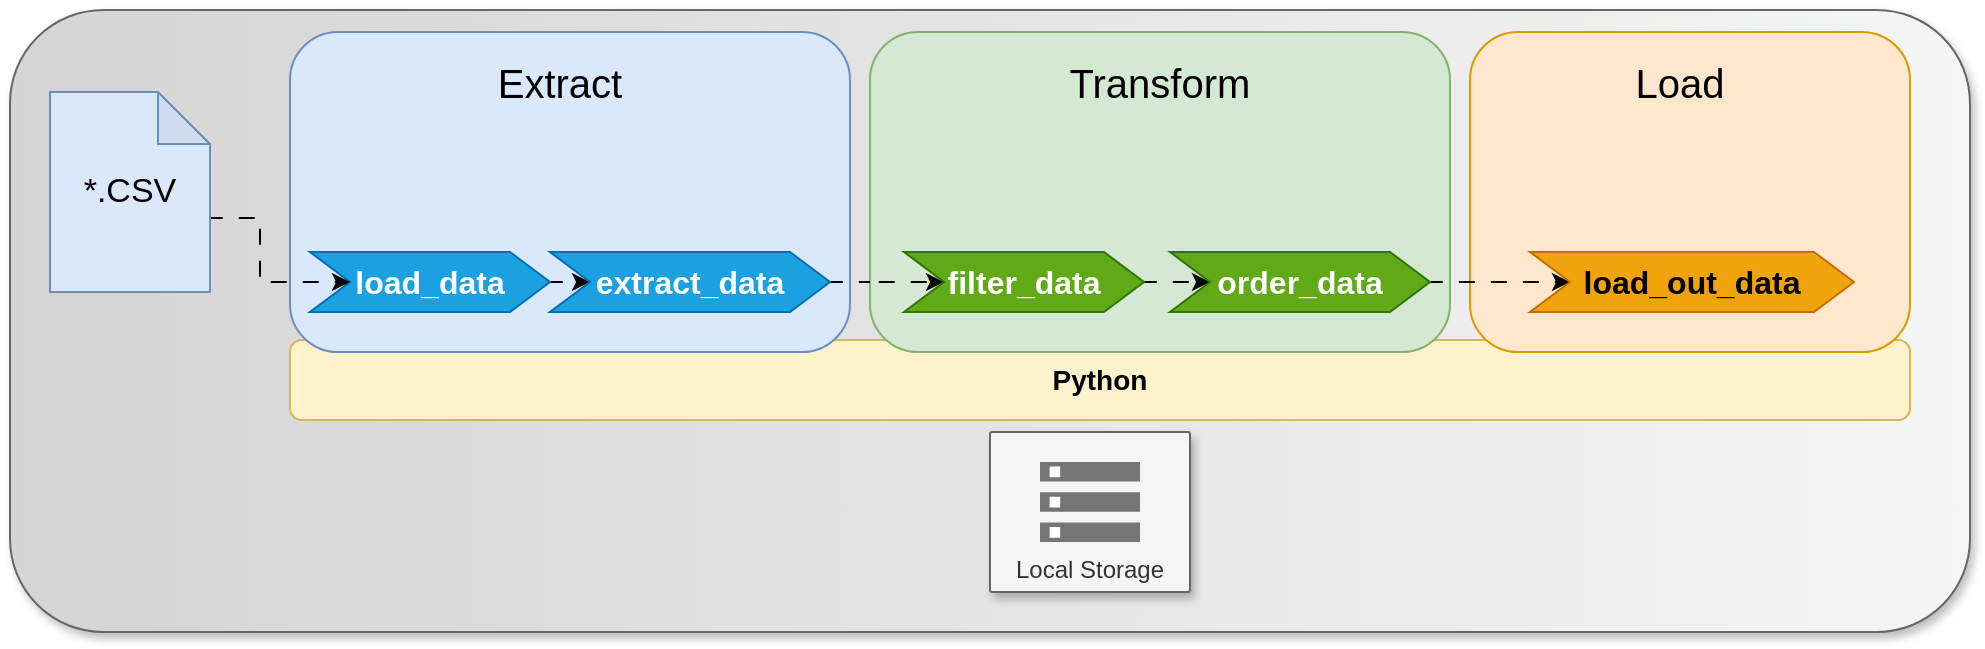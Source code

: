 <mxfile version="21.2.1">
  <diagram name="Страница 1" id="jCknfAy2eIx-rB4JYGrV">
    <mxGraphModel dx="1194" dy="752" grid="1" gridSize="10" guides="1" tooltips="1" connect="1" arrows="1" fold="1" page="1" pageScale="1" pageWidth="827" pageHeight="1169" math="0" shadow="0">
      <root>
        <mxCell id="0" />
        <object label="Storage" id="fnM_mYiMqZ8jmOyI0Xx2-20">
          <mxCell parent="0" />
        </object>
        <mxCell id="fnM_mYiMqZ8jmOyI0Xx2-21" value="" style="rounded=1;whiteSpace=wrap;html=1;fillColor=#f5f5f5;strokeColor=#666666;fontColor=#333333;gradientColor=#D4D4D4;gradientDirection=west;shadow=1;glass=0;" vertex="1" parent="fnM_mYiMqZ8jmOyI0Xx2-20">
          <mxGeometry x="80" y="69" width="980" height="311" as="geometry" />
        </mxCell>
        <mxCell id="fnM_mYiMqZ8jmOyI0Xx2-25" value="Local Storage" style="strokeColor=#666666;shadow=1;strokeWidth=1;rounded=1;absoluteArcSize=1;arcSize=2;labelPosition=center;verticalLabelPosition=middle;align=center;verticalAlign=bottom;spacingLeft=0;fontColor=#333333;fontSize=12;whiteSpace=wrap;spacingBottom=2;html=1;fillColor=#f5f5f5;" vertex="1" parent="fnM_mYiMqZ8jmOyI0Xx2-20">
          <mxGeometry x="570" y="280" width="100" height="80" as="geometry" />
        </mxCell>
        <mxCell id="fnM_mYiMqZ8jmOyI0Xx2-26" value="" style="sketch=0;dashed=0;connectable=0;html=1;fillColor=#757575;strokeColor=none;shape=mxgraph.gcp2.storage;part=1;" vertex="1" parent="fnM_mYiMqZ8jmOyI0Xx2-25">
          <mxGeometry x="0.5" width="50" height="40" relative="1" as="geometry">
            <mxPoint x="-25" y="15" as="offset" />
          </mxGeometry>
        </mxCell>
        <object label="Tools" id="1">
          <mxCell parent="0" />
        </object>
        <mxCell id="aMgATv3_q4s31sS9nj5F-20" value="Python" style="rounded=1;whiteSpace=wrap;html=1;fillColor=#fff2cc;strokeColor=#d6b656;fontStyle=1;fontSize=14;verticalAlign=middle;" parent="1" vertex="1">
          <mxGeometry x="220" y="234" width="810" height="40" as="geometry" />
        </mxCell>
        <mxCell id="aMgATv3_q4s31sS9nj5F-24" style="edgeStyle=orthogonalEdgeStyle;rounded=0;orthogonalLoop=1;jettySize=auto;html=1;exitX=1;exitY=0.5;exitDx=0;exitDy=0;entryX=0;entryY=0.5;entryDx=0;entryDy=0;" parent="1" target="aMgATv3_q4s31sS9nj5F-8" edge="1">
          <mxGeometry relative="1" as="geometry">
            <mxPoint x="350" y="205" as="sourcePoint" />
          </mxGeometry>
        </mxCell>
        <mxCell id="aMgATv3_q4s31sS9nj5F-22" style="edgeStyle=orthogonalEdgeStyle;rounded=0;orthogonalLoop=1;jettySize=auto;html=1;exitX=1;exitY=0.5;exitDx=0;exitDy=0;entryX=0;entryY=0.5;entryDx=0;entryDy=0;" parent="1" target="aMgATv3_q4s31sS9nj5F-10" edge="1">
          <mxGeometry relative="1" as="geometry">
            <mxPoint x="482" y="205" as="sourcePoint" />
          </mxGeometry>
        </mxCell>
        <mxCell id="aMgATv3_q4s31sS9nj5F-21" style="edgeStyle=orthogonalEdgeStyle;rounded=0;orthogonalLoop=1;jettySize=auto;html=1;exitX=0;exitY=0;exitDx=80;exitDy=63;exitPerimeter=0;" parent="1" source="aMgATv3_q4s31sS9nj5F-19" edge="1">
          <mxGeometry relative="1" as="geometry">
            <mxPoint x="250" y="205" as="targetPoint" />
          </mxGeometry>
        </mxCell>
        <mxCell id="aMgATv3_q4s31sS9nj5F-25" style="edgeStyle=orthogonalEdgeStyle;rounded=0;orthogonalLoop=1;jettySize=auto;html=1;exitX=1;exitY=0.5;exitDx=0;exitDy=0;entryX=0;entryY=0.5;entryDx=0;entryDy=0;" parent="1" target="aMgATv3_q4s31sS9nj5F-9" edge="1">
          <mxGeometry relative="1" as="geometry">
            <mxPoint x="647" y="205" as="sourcePoint" />
          </mxGeometry>
        </mxCell>
        <mxCell id="aMgATv3_q4s31sS9nj5F-23" style="edgeStyle=orthogonalEdgeStyle;rounded=0;orthogonalLoop=1;jettySize=auto;html=1;exitX=1;exitY=0.5;exitDx=0;exitDy=0;entryX=0;entryY=0.5;entryDx=0;entryDy=0;" parent="1" target="aMgATv3_q4s31sS9nj5F-11" edge="1">
          <mxGeometry relative="1" as="geometry">
            <mxPoint x="790" y="205" as="sourcePoint" />
          </mxGeometry>
        </mxCell>
        <object label="ETL" id="fnM_mYiMqZ8jmOyI0Xx2-1">
          <mxCell parent="0" />
        </object>
        <mxCell id="fnM_mYiMqZ8jmOyI0Xx2-3" value="" style="rounded=1;whiteSpace=wrap;html=1;fillColor=#dae8fc;strokeColor=#6c8ebf;" vertex="1" parent="fnM_mYiMqZ8jmOyI0Xx2-1">
          <mxGeometry x="220" y="80" width="280" height="160" as="geometry" />
        </mxCell>
        <mxCell id="fnM_mYiMqZ8jmOyI0Xx2-2" value="" style="rounded=1;whiteSpace=wrap;html=1;fillColor=#d5e8d4;strokeColor=#82b366;" vertex="1" parent="fnM_mYiMqZ8jmOyI0Xx2-1">
          <mxGeometry x="510" y="80" width="290" height="160" as="geometry" />
        </mxCell>
        <mxCell id="fnM_mYiMqZ8jmOyI0Xx2-4" value="" style="rounded=1;whiteSpace=wrap;html=1;fillColor=#ffe6cc;strokeColor=#d79b00;" vertex="1" parent="fnM_mYiMqZ8jmOyI0Xx2-1">
          <mxGeometry x="810" y="80" width="220" height="160" as="geometry" />
        </mxCell>
        <mxCell id="fnM_mYiMqZ8jmOyI0Xx2-5" value="Extract" style="text;html=1;strokeColor=none;fillColor=none;align=center;verticalAlign=middle;whiteSpace=wrap;rounded=0;fontSize=20;" vertex="1" parent="fnM_mYiMqZ8jmOyI0Xx2-1">
          <mxGeometry x="325" y="90" width="60" height="30" as="geometry" />
        </mxCell>
        <mxCell id="fnM_mYiMqZ8jmOyI0Xx2-6" value="Load" style="text;html=1;strokeColor=none;fillColor=none;align=center;verticalAlign=middle;whiteSpace=wrap;rounded=0;fontSize=20;" vertex="1" parent="fnM_mYiMqZ8jmOyI0Xx2-1">
          <mxGeometry x="860" y="90" width="110" height="30" as="geometry" />
        </mxCell>
        <mxCell id="fnM_mYiMqZ8jmOyI0Xx2-7" value="Transform" style="text;html=1;strokeColor=none;fillColor=none;align=center;verticalAlign=middle;whiteSpace=wrap;rounded=0;fontSize=20;" vertex="1" parent="fnM_mYiMqZ8jmOyI0Xx2-1">
          <mxGeometry x="600" y="90" width="110" height="30" as="geometry" />
        </mxCell>
        <object label="Func" id="fnM_mYiMqZ8jmOyI0Xx2-8">
          <mxCell parent="0" />
        </object>
        <mxCell id="fnM_mYiMqZ8jmOyI0Xx2-16" style="edgeStyle=orthogonalEdgeStyle;rounded=0;orthogonalLoop=1;jettySize=auto;html=1;exitX=1;exitY=0.5;exitDx=0;exitDy=0;entryX=0;entryY=0.5;entryDx=0;entryDy=0;flowAnimation=1;" edge="1" parent="fnM_mYiMqZ8jmOyI0Xx2-8" source="fnM_mYiMqZ8jmOyI0Xx2-9" target="fnM_mYiMqZ8jmOyI0Xx2-10">
          <mxGeometry relative="1" as="geometry" />
        </mxCell>
        <mxCell id="fnM_mYiMqZ8jmOyI0Xx2-9" value="load_data" style="shape=step;perimeter=stepPerimeter;whiteSpace=wrap;html=1;fixedSize=1;fontStyle=1;fontSize=16;fontColor=#ffffff;fillColor=#1ba1e2;strokeColor=#006EAF;" vertex="1" parent="fnM_mYiMqZ8jmOyI0Xx2-8">
          <mxGeometry x="230" y="190" width="120" height="30" as="geometry" />
        </mxCell>
        <mxCell id="fnM_mYiMqZ8jmOyI0Xx2-17" style="edgeStyle=orthogonalEdgeStyle;rounded=0;orthogonalLoop=1;jettySize=auto;html=1;exitX=1;exitY=0.5;exitDx=0;exitDy=0;entryX=0;entryY=0.5;entryDx=0;entryDy=0;flowAnimation=1;" edge="1" parent="fnM_mYiMqZ8jmOyI0Xx2-8" source="fnM_mYiMqZ8jmOyI0Xx2-10" target="fnM_mYiMqZ8jmOyI0Xx2-12">
          <mxGeometry relative="1" as="geometry" />
        </mxCell>
        <mxCell id="fnM_mYiMqZ8jmOyI0Xx2-10" value="extract_data" style="shape=step;perimeter=stepPerimeter;whiteSpace=wrap;html=1;fixedSize=1;fontSize=16;fillColor=#1ba1e2;strokeColor=#006EAF;fontColor=#ffffff;fontStyle=1;" vertex="1" parent="fnM_mYiMqZ8jmOyI0Xx2-8">
          <mxGeometry x="350" y="190" width="140" height="30" as="geometry" />
        </mxCell>
        <mxCell id="fnM_mYiMqZ8jmOyI0Xx2-15" style="edgeStyle=orthogonalEdgeStyle;rounded=0;orthogonalLoop=1;jettySize=auto;html=1;exitX=0;exitY=0;exitDx=80;exitDy=63;exitPerimeter=0;entryX=0;entryY=0.5;entryDx=0;entryDy=0;flowAnimation=1;" edge="1" parent="fnM_mYiMqZ8jmOyI0Xx2-8" source="fnM_mYiMqZ8jmOyI0Xx2-11" target="fnM_mYiMqZ8jmOyI0Xx2-9">
          <mxGeometry relative="1" as="geometry" />
        </mxCell>
        <mxCell id="fnM_mYiMqZ8jmOyI0Xx2-11" value="&lt;font style=&quot;font-size: 17px;&quot;&gt;*.CSV&lt;/font&gt;" style="shape=note;whiteSpace=wrap;html=1;backgroundOutline=1;darkOpacity=0.05;fillColor=#dae8fc;strokeColor=#6c8ebf;size=26;" vertex="1" parent="fnM_mYiMqZ8jmOyI0Xx2-8">
          <mxGeometry x="100" y="110" width="80" height="100" as="geometry" />
        </mxCell>
        <mxCell id="fnM_mYiMqZ8jmOyI0Xx2-18" style="edgeStyle=orthogonalEdgeStyle;rounded=0;orthogonalLoop=1;jettySize=auto;html=1;exitX=1;exitY=0.5;exitDx=0;exitDy=0;entryX=0;entryY=0.5;entryDx=0;entryDy=0;flowAnimation=1;" edge="1" parent="fnM_mYiMqZ8jmOyI0Xx2-8" source="fnM_mYiMqZ8jmOyI0Xx2-12" target="fnM_mYiMqZ8jmOyI0Xx2-13">
          <mxGeometry relative="1" as="geometry" />
        </mxCell>
        <mxCell id="fnM_mYiMqZ8jmOyI0Xx2-12" value="filter_data" style="shape=step;perimeter=stepPerimeter;whiteSpace=wrap;html=1;fixedSize=1;fillColor=#60a917;fontColor=#ffffff;strokeColor=#2D7600;fontSize=16;fontStyle=1;" vertex="1" parent="fnM_mYiMqZ8jmOyI0Xx2-8">
          <mxGeometry x="527" y="190" width="120" height="30" as="geometry" />
        </mxCell>
        <mxCell id="fnM_mYiMqZ8jmOyI0Xx2-19" style="edgeStyle=orthogonalEdgeStyle;rounded=0;orthogonalLoop=1;jettySize=auto;html=1;exitX=1;exitY=0.5;exitDx=0;exitDy=0;entryX=0;entryY=0.5;entryDx=0;entryDy=0;flowAnimation=1;" edge="1" parent="fnM_mYiMqZ8jmOyI0Xx2-8" source="fnM_mYiMqZ8jmOyI0Xx2-13" target="fnM_mYiMqZ8jmOyI0Xx2-14">
          <mxGeometry relative="1" as="geometry" />
        </mxCell>
        <mxCell id="fnM_mYiMqZ8jmOyI0Xx2-13" value="order_data" style="shape=step;perimeter=stepPerimeter;whiteSpace=wrap;html=1;fixedSize=1;fontSize=16;fillColor=#60a917;strokeColor=#2D7600;fontColor=#ffffff;fontStyle=1;" vertex="1" parent="fnM_mYiMqZ8jmOyI0Xx2-8">
          <mxGeometry x="660" y="190" width="130" height="30" as="geometry" />
        </mxCell>
        <mxCell id="fnM_mYiMqZ8jmOyI0Xx2-14" value="load_out_data" style="shape=step;perimeter=stepPerimeter;whiteSpace=wrap;html=1;fixedSize=1;fontSize=16;fillColor=#f0a30a;strokeColor=#BD7000;fontColor=#000000;fontStyle=1;" vertex="1" parent="fnM_mYiMqZ8jmOyI0Xx2-8">
          <mxGeometry x="840" y="190" width="162" height="30" as="geometry" />
        </mxCell>
      </root>
    </mxGraphModel>
  </diagram>
</mxfile>

